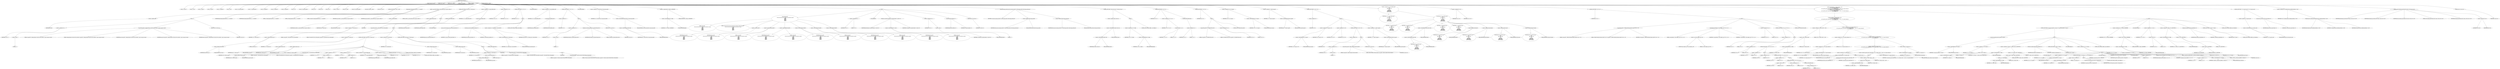 digraph hostapd_notif_assoc {  
"1000122" [label = "(METHOD,hostapd_notif_assoc)" ]
"1000123" [label = "(PARAM,hostapd_data *hapd)" ]
"1000124" [label = "(PARAM,const u8 *addr)" ]
"1000125" [label = "(PARAM,const u8 *req_ies)" ]
"1000126" [label = "(PARAM,size_t req_ies_len)" ]
"1000127" [label = "(PARAM,int reassoc)" ]
"1000128" [label = "(BLOCK,,)" ]
"1000129" [label = "(LOCAL,v10: const u8 *)" ]
"1000130" [label = "(LOCAL,v11: size_t)" ]
"1000131" [label = "(LOCAL,v12: sta_info *)" ]
"1000132" [label = "(LOCAL,v13: sta_info *)" ]
"1000133" [label = "(LOCAL,v14: unsigned int)" ]
"1000134" [label = "(LOCAL,v15: bool)" ]
"1000135" [label = "(LOCAL,v16: wpa_state_machine *)" ]
"1000136" [label = "(LOCAL,v17: wpa_authenticator *)" ]
"1000137" [label = "(LOCAL,v18: unsigned int)" ]
"1000138" [label = "(LOCAL,v19: unsigned int)" ]
"1000139" [label = "(LOCAL,v20: unsigned int)" ]
"1000140" [label = "(LOCAL,v21: int)" ]
"1000141" [label = "(LOCAL,v22: wpa_state_machine *)" ]
"1000142" [label = "(LOCAL,v23: int)" ]
"1000143" [label = "(LOCAL,v25: int)" ]
"1000144" [label = "(LOCAL,v26: u8 *)" ]
"1000145" [label = "(LOCAL,v27: const u8 *)" ]
"1000146" [label = "(LOCAL,v28: __int64)" ]
"1000147" [label = "(LOCAL,v29: wpa_state_machine *)" ]
"1000148" [label = "(LOCAL,elems: ieee802_11_elems)" ]
"1000149" [label = "(LOCAL,buf: u8 [ 1064 ])" ]
"1000150" [label = "(CONTROL_STRUCTURE,if ( !addr ),if ( !addr ))" ]
"1000151" [label = "(<operator>.logicalNot,!addr)" ]
"1000152" [label = "(IDENTIFIER,addr,!addr)" ]
"1000153" [label = "(BLOCK,,)" ]
"1000154" [label = "(<operator>.assignment,v23 = -1)" ]
"1000155" [label = "(IDENTIFIER,v23,v23 = -1)" ]
"1000156" [label = "(<operator>.minus,-1)" ]
"1000157" [label = "(LITERAL,1,-1)" ]
"1000158" [label = "(wpa_printf,wpa_printf(2, \"hostapd_notif_assoc: Skip event with no address\", req_ies, req_ies_len, reassoc))" ]
"1000159" [label = "(LITERAL,2,wpa_printf(2, \"hostapd_notif_assoc: Skip event with no address\", req_ies, req_ies_len, reassoc))" ]
"1000160" [label = "(LITERAL,\"hostapd_notif_assoc: Skip event with no address\",wpa_printf(2, \"hostapd_notif_assoc: Skip event with no address\", req_ies, req_ies_len, reassoc))" ]
"1000161" [label = "(IDENTIFIER,req_ies,wpa_printf(2, \"hostapd_notif_assoc: Skip event with no address\", req_ies, req_ies_len, reassoc))" ]
"1000162" [label = "(IDENTIFIER,req_ies_len,wpa_printf(2, \"hostapd_notif_assoc: Skip event with no address\", req_ies, req_ies_len, reassoc))" ]
"1000163" [label = "(IDENTIFIER,reassoc,wpa_printf(2, \"hostapd_notif_assoc: Skip event with no address\", req_ies, req_ies_len, reassoc))" ]
"1000164" [label = "(RETURN,return v23;,return v23;)" ]
"1000165" [label = "(IDENTIFIER,v23,return v23;)" ]
"1000166" [label = "(hostapd_logger,hostapd_logger(hapd, addr, 1u, 2, \"associated\"))" ]
"1000167" [label = "(IDENTIFIER,hapd,hostapd_logger(hapd, addr, 1u, 2, \"associated\"))" ]
"1000168" [label = "(IDENTIFIER,addr,hostapd_logger(hapd, addr, 1u, 2, \"associated\"))" ]
"1000169" [label = "(LITERAL,1u,hostapd_logger(hapd, addr, 1u, 2, \"associated\"))" ]
"1000170" [label = "(LITERAL,2,hostapd_logger(hapd, addr, 1u, 2, \"associated\"))" ]
"1000171" [label = "(LITERAL,\"associated\",hostapd_logger(hapd, addr, 1u, 2, \"associated\"))" ]
"1000172" [label = "(ieee802_11_parse_elems,ieee802_11_parse_elems(req_ies, req_ies_len, &elems, 0))" ]
"1000173" [label = "(IDENTIFIER,req_ies,ieee802_11_parse_elems(req_ies, req_ies_len, &elems, 0))" ]
"1000174" [label = "(IDENTIFIER,req_ies_len,ieee802_11_parse_elems(req_ies, req_ies_len, &elems, 0))" ]
"1000175" [label = "(<operator>.addressOf,&elems)" ]
"1000176" [label = "(IDENTIFIER,elems,ieee802_11_parse_elems(req_ies, req_ies_len, &elems, 0))" ]
"1000177" [label = "(LITERAL,0,ieee802_11_parse_elems(req_ies, req_ies_len, &elems, 0))" ]
"1000178" [label = "(CONTROL_STRUCTURE,if ( elems.wps_ie ),if ( elems.wps_ie ))" ]
"1000179" [label = "(<operator>.fieldAccess,elems.wps_ie)" ]
"1000180" [label = "(IDENTIFIER,elems,if ( elems.wps_ie ))" ]
"1000181" [label = "(FIELD_IDENTIFIER,wps_ie,wps_ie)" ]
"1000182" [label = "(BLOCK,,)" ]
"1000183" [label = "(<operator>.assignment,v10 = elems.wps_ie - 2)" ]
"1000184" [label = "(IDENTIFIER,v10,v10 = elems.wps_ie - 2)" ]
"1000185" [label = "(<operator>.subtraction,elems.wps_ie - 2)" ]
"1000186" [label = "(<operator>.fieldAccess,elems.wps_ie)" ]
"1000187" [label = "(IDENTIFIER,elems,elems.wps_ie - 2)" ]
"1000188" [label = "(FIELD_IDENTIFIER,wps_ie,wps_ie)" ]
"1000189" [label = "(LITERAL,2,elems.wps_ie - 2)" ]
"1000190" [label = "(IDENTIFIER,L,)" ]
"1000191" [label = "(wpa_printf,wpa_printf(2, \"STA included WPS IE in (Re)AssocReq\"))" ]
"1000192" [label = "(LITERAL,2,wpa_printf(2, \"STA included WPS IE in (Re)AssocReq\"))" ]
"1000193" [label = "(LITERAL,\"STA included WPS IE in (Re)AssocReq\",wpa_printf(2, \"STA included WPS IE in (Re)AssocReq\"))" ]
"1000194" [label = "(CONTROL_STRUCTURE,else,else)" ]
"1000195" [label = "(BLOCK,,)" ]
"1000196" [label = "(<operator>.assignment,v27 = elems.rsn_ie)" ]
"1000197" [label = "(IDENTIFIER,v27,v27 = elems.rsn_ie)" ]
"1000198" [label = "(<operator>.fieldAccess,elems.rsn_ie)" ]
"1000199" [label = "(IDENTIFIER,elems,v27 = elems.rsn_ie)" ]
"1000200" [label = "(FIELD_IDENTIFIER,rsn_ie,rsn_ie)" ]
"1000201" [label = "(CONTROL_STRUCTURE,if ( elems.rsn_ie ),if ( elems.rsn_ie ))" ]
"1000202" [label = "(<operator>.fieldAccess,elems.rsn_ie)" ]
"1000203" [label = "(IDENTIFIER,elems,if ( elems.rsn_ie ))" ]
"1000204" [label = "(FIELD_IDENTIFIER,rsn_ie,rsn_ie)" ]
"1000205" [label = "(BLOCK,,)" ]
"1000206" [label = "(<operator>.assignment,v28 = elems.rsn_ie_len)" ]
"1000207" [label = "(IDENTIFIER,v28,v28 = elems.rsn_ie_len)" ]
"1000208" [label = "(<operator>.fieldAccess,elems.rsn_ie_len)" ]
"1000209" [label = "(IDENTIFIER,elems,v28 = elems.rsn_ie_len)" ]
"1000210" [label = "(FIELD_IDENTIFIER,rsn_ie_len,rsn_ie_len)" ]
"1000211" [label = "(wpa_printf,wpa_printf(2, \"STA included RSN IE in (Re)AssocReq\"))" ]
"1000212" [label = "(LITERAL,2,wpa_printf(2, \"STA included RSN IE in (Re)AssocReq\"))" ]
"1000213" [label = "(LITERAL,\"STA included RSN IE in (Re)AssocReq\",wpa_printf(2, \"STA included RSN IE in (Re)AssocReq\"))" ]
"1000214" [label = "(<operator>.assignment,v10 = v27 - 2)" ]
"1000215" [label = "(IDENTIFIER,v10,v10 = v27 - 2)" ]
"1000216" [label = "(<operator>.subtraction,v27 - 2)" ]
"1000217" [label = "(IDENTIFIER,v27,v27 - 2)" ]
"1000218" [label = "(LITERAL,2,v27 - 2)" ]
"1000219" [label = "(<operator>.assignment,v11 = v28 + 2)" ]
"1000220" [label = "(IDENTIFIER,v11,v11 = v28 + 2)" ]
"1000221" [label = "(<operator>.addition,v28 + 2)" ]
"1000222" [label = "(IDENTIFIER,v28,v28 + 2)" ]
"1000223" [label = "(LITERAL,2,v28 + 2)" ]
"1000224" [label = "(<operator>.assignment,v12 = ap_get_sta(hapd, addr))" ]
"1000225" [label = "(IDENTIFIER,v12,v12 = ap_get_sta(hapd, addr))" ]
"1000226" [label = "(ap_get_sta,ap_get_sta(hapd, addr))" ]
"1000227" [label = "(IDENTIFIER,hapd,ap_get_sta(hapd, addr))" ]
"1000228" [label = "(IDENTIFIER,addr,ap_get_sta(hapd, addr))" ]
"1000229" [label = "(<operator>.assignment,v13 = v12)" ]
"1000230" [label = "(IDENTIFIER,v13,v13 = v12)" ]
"1000231" [label = "(IDENTIFIER,v12,v13 = v12)" ]
"1000232" [label = "(CONTROL_STRUCTURE,if ( v12 ),if ( v12 ))" ]
"1000233" [label = "(IDENTIFIER,v12,if ( v12 ))" ]
"1000234" [label = "(CONTROL_STRUCTURE,goto LABEL_5;,goto LABEL_5;)" ]
"1000235" [label = "(CONTROL_STRUCTURE,goto LABEL_35;,goto LABEL_35;)" ]
"1000236" [label = "(<operator>.assignment,v10 = elems.wpa_ie)" ]
"1000237" [label = "(IDENTIFIER,v10,v10 = elems.wpa_ie)" ]
"1000238" [label = "(<operator>.fieldAccess,elems.wpa_ie)" ]
"1000239" [label = "(IDENTIFIER,elems,v10 = elems.wpa_ie)" ]
"1000240" [label = "(FIELD_IDENTIFIER,wpa_ie,wpa_ie)" ]
"1000241" [label = "(CONTROL_STRUCTURE,if ( elems.wpa_ie ),if ( elems.wpa_ie ))" ]
"1000242" [label = "(<operator>.fieldAccess,elems.wpa_ie)" ]
"1000243" [label = "(IDENTIFIER,elems,if ( elems.wpa_ie ))" ]
"1000244" [label = "(FIELD_IDENTIFIER,wpa_ie,wpa_ie)" ]
"1000245" [label = "(BLOCK,,)" ]
"1000246" [label = "(<operator>.assignment,v10 = elems.wpa_ie - 2)" ]
"1000247" [label = "(IDENTIFIER,v10,v10 = elems.wpa_ie - 2)" ]
"1000248" [label = "(<operator>.subtraction,elems.wpa_ie - 2)" ]
"1000249" [label = "(<operator>.fieldAccess,elems.wpa_ie)" ]
"1000250" [label = "(IDENTIFIER,elems,elems.wpa_ie - 2)" ]
"1000251" [label = "(FIELD_IDENTIFIER,wpa_ie,wpa_ie)" ]
"1000252" [label = "(LITERAL,2,elems.wpa_ie - 2)" ]
"1000253" [label = "(IDENTIFIER,L,)" ]
"1000254" [label = "(wpa_printf,wpa_printf(2, \"STA included WPA IE in (Re)AssocReq\"))" ]
"1000255" [label = "(LITERAL,2,wpa_printf(2, \"STA included WPA IE in (Re)AssocReq\"))" ]
"1000256" [label = "(LITERAL,\"STA included WPA IE in (Re)AssocReq\",wpa_printf(2, \"STA included WPA IE in (Re)AssocReq\"))" ]
"1000257" [label = "(CONTROL_STRUCTURE,else,else)" ]
"1000258" [label = "(BLOCK,,)" ]
"1000259" [label = "(IDENTIFIER,L,)" ]
"1000260" [label = "(wpa_printf,wpa_printf(2, \"STA did not include WPS/RSN/WPA IE in (Re)AssocReq\"))" ]
"1000261" [label = "(LITERAL,2,wpa_printf(2, \"STA did not include WPS/RSN/WPA IE in (Re)AssocReq\"))" ]
"1000262" [label = "(LITERAL,\"STA did not include WPS/RSN/WPA IE in (Re)AssocReq\",wpa_printf(2, \"STA did not include WPS/RSN/WPA IE in (Re)AssocReq\"))" ]
"1000263" [label = "(<operator>.assignment,v12 = ap_get_sta(hapd, addr))" ]
"1000264" [label = "(IDENTIFIER,v12,v12 = ap_get_sta(hapd, addr))" ]
"1000265" [label = "(ap_get_sta,ap_get_sta(hapd, addr))" ]
"1000266" [label = "(IDENTIFIER,hapd,ap_get_sta(hapd, addr))" ]
"1000267" [label = "(IDENTIFIER,addr,ap_get_sta(hapd, addr))" ]
"1000268" [label = "(<operator>.assignment,v13 = v12)" ]
"1000269" [label = "(IDENTIFIER,v13,v13 = v12)" ]
"1000270" [label = "(IDENTIFIER,v12,v13 = v12)" ]
"1000271" [label = "(CONTROL_STRUCTURE,if ( v12 ),if ( v12 ))" ]
"1000272" [label = "(IDENTIFIER,v12,if ( v12 ))" ]
"1000273" [label = "(BLOCK,,)" ]
"1000274" [label = "(JUMP_TARGET,LABEL_5)" ]
"1000275" [label = "(ap_sta_no_session_timeout,ap_sta_no_session_timeout(hapd, v12))" ]
"1000276" [label = "(IDENTIFIER,hapd,ap_sta_no_session_timeout(hapd, v12))" ]
"1000277" [label = "(IDENTIFIER,v12,ap_sta_no_session_timeout(hapd, v12))" ]
"1000278" [label = "(accounting_sta_stop,accounting_sta_stop(hapd, v13))" ]
"1000279" [label = "(IDENTIFIER,hapd,accounting_sta_stop(hapd, v13))" ]
"1000280" [label = "(IDENTIFIER,v13,accounting_sta_stop(hapd, v13))" ]
"1000281" [label = "(<operator>.assignment,v13->timeout_next = STA_NULLFUNC)" ]
"1000282" [label = "(<operator>.indirectFieldAccess,v13->timeout_next)" ]
"1000283" [label = "(IDENTIFIER,v13,v13->timeout_next = STA_NULLFUNC)" ]
"1000284" [label = "(FIELD_IDENTIFIER,timeout_next,timeout_next)" ]
"1000285" [label = "(IDENTIFIER,STA_NULLFUNC,v13->timeout_next = STA_NULLFUNC)" ]
"1000286" [label = "(CONTROL_STRUCTURE,goto LABEL_6;,goto LABEL_6;)" ]
"1000287" [label = "(JUMP_TARGET,LABEL_35)" ]
"1000288" [label = "(<operator>.assignment,v13 = ap_sta_add(hapd, addr))" ]
"1000289" [label = "(IDENTIFIER,v13,v13 = ap_sta_add(hapd, addr))" ]
"1000290" [label = "(ap_sta_add,ap_sta_add(hapd, addr))" ]
"1000291" [label = "(IDENTIFIER,hapd,ap_sta_add(hapd, addr))" ]
"1000292" [label = "(IDENTIFIER,addr,ap_sta_add(hapd, addr))" ]
"1000293" [label = "(CONTROL_STRUCTURE,if ( !v13 ),if ( !v13 ))" ]
"1000294" [label = "(<operator>.logicalNot,!v13)" ]
"1000295" [label = "(IDENTIFIER,v13,!v13)" ]
"1000296" [label = "(BLOCK,,)" ]
"1000297" [label = "(<operator>.assignment,v23 = -1)" ]
"1000298" [label = "(IDENTIFIER,v23,v23 = -1)" ]
"1000299" [label = "(<operator>.minus,-1)" ]
"1000300" [label = "(LITERAL,1,-1)" ]
"1000301" [label = "(hostapd_drv_sta_disassoc,hostapd_drv_sta_disassoc(hapd, addr, 5))" ]
"1000302" [label = "(IDENTIFIER,hapd,hostapd_drv_sta_disassoc(hapd, addr, 5))" ]
"1000303" [label = "(IDENTIFIER,addr,hostapd_drv_sta_disassoc(hapd, addr, 5))" ]
"1000304" [label = "(LITERAL,5,hostapd_drv_sta_disassoc(hapd, addr, 5))" ]
"1000305" [label = "(RETURN,return v23;,return v23;)" ]
"1000306" [label = "(IDENTIFIER,v23,return v23;)" ]
"1000307" [label = "(JUMP_TARGET,LABEL_6)" ]
"1000308" [label = "(<operator>.assignment,v14 = hapd->iface->drv_max_acl_mac_addrs)" ]
"1000309" [label = "(IDENTIFIER,v14,v14 = hapd->iface->drv_max_acl_mac_addrs)" ]
"1000310" [label = "(<operator>.indirectFieldAccess,hapd->iface->drv_max_acl_mac_addrs)" ]
"1000311" [label = "(<operator>.indirectFieldAccess,hapd->iface)" ]
"1000312" [label = "(IDENTIFIER,hapd,v14 = hapd->iface->drv_max_acl_mac_addrs)" ]
"1000313" [label = "(FIELD_IDENTIFIER,iface,iface)" ]
"1000314" [label = "(FIELD_IDENTIFIER,drv_max_acl_mac_addrs,drv_max_acl_mac_addrs)" ]
"1000315" [label = "(<operators>.assignmentAnd,v13->flags &= 0xFFFECFFF)" ]
"1000316" [label = "(<operator>.indirectFieldAccess,v13->flags)" ]
"1000317" [label = "(IDENTIFIER,v13,v13->flags &= 0xFFFECFFF)" ]
"1000318" [label = "(FIELD_IDENTIFIER,flags,flags)" ]
"1000319" [label = "(LITERAL,0xFFFECFFF,v13->flags &= 0xFFFECFFF)" ]
"1000320" [label = "(BLOCK,,)" ]
"1000321" [label = "(wpa_printf,wpa_printf(\n      3,\n      \"STA %02x:%02x:%02x:%02x:%02x:%02x not allowed to connect\",\n      *addr,\n      addr[1],\n      addr[2],\n      addr[3],\n      addr[4],\n      addr[5]))" ]
"1000322" [label = "(LITERAL,3,wpa_printf(\n      3,\n      \"STA %02x:%02x:%02x:%02x:%02x:%02x not allowed to connect\",\n      *addr,\n      addr[1],\n      addr[2],\n      addr[3],\n      addr[4],\n      addr[5]))" ]
"1000323" [label = "(LITERAL,\"STA %02x:%02x:%02x:%02x:%02x:%02x not allowed to connect\",wpa_printf(\n      3,\n      \"STA %02x:%02x:%02x:%02x:%02x:%02x not allowed to connect\",\n      *addr,\n      addr[1],\n      addr[2],\n      addr[3],\n      addr[4],\n      addr[5]))" ]
"1000324" [label = "(<operator>.indirection,*addr)" ]
"1000325" [label = "(IDENTIFIER,addr,wpa_printf(\n      3,\n      \"STA %02x:%02x:%02x:%02x:%02x:%02x not allowed to connect\",\n      *addr,\n      addr[1],\n      addr[2],\n      addr[3],\n      addr[4],\n      addr[5]))" ]
"1000326" [label = "(<operator>.indirectIndexAccess,addr[1])" ]
"1000327" [label = "(IDENTIFIER,addr,wpa_printf(\n      3,\n      \"STA %02x:%02x:%02x:%02x:%02x:%02x not allowed to connect\",\n      *addr,\n      addr[1],\n      addr[2],\n      addr[3],\n      addr[4],\n      addr[5]))" ]
"1000328" [label = "(LITERAL,1,wpa_printf(\n      3,\n      \"STA %02x:%02x:%02x:%02x:%02x:%02x not allowed to connect\",\n      *addr,\n      addr[1],\n      addr[2],\n      addr[3],\n      addr[4],\n      addr[5]))" ]
"1000329" [label = "(<operator>.indirectIndexAccess,addr[2])" ]
"1000330" [label = "(IDENTIFIER,addr,wpa_printf(\n      3,\n      \"STA %02x:%02x:%02x:%02x:%02x:%02x not allowed to connect\",\n      *addr,\n      addr[1],\n      addr[2],\n      addr[3],\n      addr[4],\n      addr[5]))" ]
"1000331" [label = "(LITERAL,2,wpa_printf(\n      3,\n      \"STA %02x:%02x:%02x:%02x:%02x:%02x not allowed to connect\",\n      *addr,\n      addr[1],\n      addr[2],\n      addr[3],\n      addr[4],\n      addr[5]))" ]
"1000332" [label = "(<operator>.indirectIndexAccess,addr[3])" ]
"1000333" [label = "(IDENTIFIER,addr,wpa_printf(\n      3,\n      \"STA %02x:%02x:%02x:%02x:%02x:%02x not allowed to connect\",\n      *addr,\n      addr[1],\n      addr[2],\n      addr[3],\n      addr[4],\n      addr[5]))" ]
"1000334" [label = "(LITERAL,3,wpa_printf(\n      3,\n      \"STA %02x:%02x:%02x:%02x:%02x:%02x not allowed to connect\",\n      *addr,\n      addr[1],\n      addr[2],\n      addr[3],\n      addr[4],\n      addr[5]))" ]
"1000335" [label = "(<operator>.indirectIndexAccess,addr[4])" ]
"1000336" [label = "(IDENTIFIER,addr,wpa_printf(\n      3,\n      \"STA %02x:%02x:%02x:%02x:%02x:%02x not allowed to connect\",\n      *addr,\n      addr[1],\n      addr[2],\n      addr[3],\n      addr[4],\n      addr[5]))" ]
"1000337" [label = "(LITERAL,4,wpa_printf(\n      3,\n      \"STA %02x:%02x:%02x:%02x:%02x:%02x not allowed to connect\",\n      *addr,\n      addr[1],\n      addr[2],\n      addr[3],\n      addr[4],\n      addr[5]))" ]
"1000338" [label = "(<operator>.indirectIndexAccess,addr[5])" ]
"1000339" [label = "(IDENTIFIER,addr,wpa_printf(\n      3,\n      \"STA %02x:%02x:%02x:%02x:%02x:%02x not allowed to connect\",\n      *addr,\n      addr[1],\n      addr[2],\n      addr[3],\n      addr[4],\n      addr[5]))" ]
"1000340" [label = "(LITERAL,5,wpa_printf(\n      3,\n      \"STA %02x:%02x:%02x:%02x:%02x:%02x not allowed to connect\",\n      *addr,\n      addr[1],\n      addr[2],\n      addr[3],\n      addr[4],\n      addr[5]))" ]
"1000341" [label = "(<operator>.assignment,v25 = 1)" ]
"1000342" [label = "(IDENTIFIER,v25,v25 = 1)" ]
"1000343" [label = "(LITERAL,1,v25 = 1)" ]
"1000344" [label = "(JUMP_TARGET,fail)" ]
"1000345" [label = "(hostapd_drv_sta_disassoc,hostapd_drv_sta_disassoc(hapd, v13->addr, v25))" ]
"1000346" [label = "(IDENTIFIER,hapd,hostapd_drv_sta_disassoc(hapd, v13->addr, v25))" ]
"1000347" [label = "(<operator>.indirectFieldAccess,v13->addr)" ]
"1000348" [label = "(IDENTIFIER,v13,hostapd_drv_sta_disassoc(hapd, v13->addr, v25))" ]
"1000349" [label = "(FIELD_IDENTIFIER,addr,addr)" ]
"1000350" [label = "(IDENTIFIER,v25,hostapd_drv_sta_disassoc(hapd, v13->addr, v25))" ]
"1000351" [label = "(<operator>.assignment,v23 = -1)" ]
"1000352" [label = "(IDENTIFIER,v23,v23 = -1)" ]
"1000353" [label = "(<operator>.minus,-1)" ]
"1000354" [label = "(LITERAL,1,-1)" ]
"1000355" [label = "(ap_free_sta,ap_free_sta(hapd, v13))" ]
"1000356" [label = "(IDENTIFIER,hapd,ap_free_sta(hapd, v13))" ]
"1000357" [label = "(IDENTIFIER,v13,ap_free_sta(hapd, v13))" ]
"1000358" [label = "(RETURN,return v23;,return v23;)" ]
"1000359" [label = "(IDENTIFIER,v23,return v23;)" ]
"1000360" [label = "(ap_copy_sta_supp_op_classes,ap_copy_sta_supp_op_classes(v13, elems.supp_op_classes, elems.supp_op_classes_len))" ]
"1000361" [label = "(IDENTIFIER,v13,ap_copy_sta_supp_op_classes(v13, elems.supp_op_classes, elems.supp_op_classes_len))" ]
"1000362" [label = "(<operator>.fieldAccess,elems.supp_op_classes)" ]
"1000363" [label = "(IDENTIFIER,elems,ap_copy_sta_supp_op_classes(v13, elems.supp_op_classes, elems.supp_op_classes_len))" ]
"1000364" [label = "(FIELD_IDENTIFIER,supp_op_classes,supp_op_classes)" ]
"1000365" [label = "(<operator>.fieldAccess,elems.supp_op_classes_len)" ]
"1000366" [label = "(IDENTIFIER,elems,ap_copy_sta_supp_op_classes(v13, elems.supp_op_classes, elems.supp_op_classes_len))" ]
"1000367" [label = "(FIELD_IDENTIFIER,supp_op_classes_len,supp_op_classes_len)" ]
"1000368" [label = "(CONTROL_STRUCTURE,if ( !hapd->conf->wpa ),if ( !hapd->conf->wpa ))" ]
"1000369" [label = "(<operator>.logicalNot,!hapd->conf->wpa)" ]
"1000370" [label = "(<operator>.indirectFieldAccess,hapd->conf->wpa)" ]
"1000371" [label = "(<operator>.indirectFieldAccess,hapd->conf)" ]
"1000372" [label = "(IDENTIFIER,hapd,!hapd->conf->wpa)" ]
"1000373" [label = "(FIELD_IDENTIFIER,conf,conf)" ]
"1000374" [label = "(FIELD_IDENTIFIER,wpa,wpa)" ]
"1000375" [label = "(BLOCK,,)" ]
"1000376" [label = "(<operator>.assignment,v20 = v13->flags)" ]
"1000377" [label = "(IDENTIFIER,v20,v20 = v13->flags)" ]
"1000378" [label = "(<operator>.indirectFieldAccess,v13->flags)" ]
"1000379" [label = "(IDENTIFIER,v13,v20 = v13->flags)" ]
"1000380" [label = "(FIELD_IDENTIFIER,flags,flags)" ]
"1000381" [label = "(CONTROL_STRUCTURE,goto LABEL_17;,goto LABEL_17;)" ]
"1000382" [label = "(CONTROL_STRUCTURE,if ( v10 ),if ( v10 ))" ]
"1000383" [label = "(IDENTIFIER,v10,if ( v10 ))" ]
"1000384" [label = "(<operator>.assignment,v15 = v11 == 0)" ]
"1000385" [label = "(IDENTIFIER,v15,v15 = v11 == 0)" ]
"1000386" [label = "(<operator>.equals,v11 == 0)" ]
"1000387" [label = "(IDENTIFIER,v11,v11 == 0)" ]
"1000388" [label = "(LITERAL,0,v11 == 0)" ]
"1000389" [label = "(CONTROL_STRUCTURE,else,else)" ]
"1000390" [label = "(<operator>.assignment,v15 = 1)" ]
"1000391" [label = "(IDENTIFIER,v15,v15 = 1)" ]
"1000392" [label = "(LITERAL,1,v15 = 1)" ]
"1000393" [label = "(CONTROL_STRUCTURE,if ( v15 ),if ( v15 ))" ]
"1000394" [label = "(IDENTIFIER,v15,if ( v15 ))" ]
"1000395" [label = "(BLOCK,,)" ]
"1000396" [label = "(wpa_printf,wpa_printf(2, \"No WPA/RSN IE from STA\"))" ]
"1000397" [label = "(LITERAL,2,wpa_printf(2, \"No WPA/RSN IE from STA\"))" ]
"1000398" [label = "(LITERAL,\"No WPA/RSN IE from STA\",wpa_printf(2, \"No WPA/RSN IE from STA\"))" ]
"1000399" [label = "(<operator>.assignment,v25 = 13)" ]
"1000400" [label = "(IDENTIFIER,v25,v25 = 13)" ]
"1000401" [label = "(LITERAL,13,v25 = 13)" ]
"1000402" [label = "(CONTROL_STRUCTURE,goto fail;,goto fail;)" ]
"1000403" [label = "(<operator>.assignment,v16 = v13->wpa_sm)" ]
"1000404" [label = "(IDENTIFIER,v16,v16 = v13->wpa_sm)" ]
"1000405" [label = "(<operator>.indirectFieldAccess,v13->wpa_sm)" ]
"1000406" [label = "(IDENTIFIER,v13,v16 = v13->wpa_sm)" ]
"1000407" [label = "(FIELD_IDENTIFIER,wpa_sm,wpa_sm)" ]
"1000408" [label = "(<operator>.assignment,v17 = hapd->wpa_auth)" ]
"1000409" [label = "(IDENTIFIER,v17,v17 = hapd->wpa_auth)" ]
"1000410" [label = "(<operator>.indirectFieldAccess,hapd->wpa_auth)" ]
"1000411" [label = "(IDENTIFIER,hapd,v17 = hapd->wpa_auth)" ]
"1000412" [label = "(FIELD_IDENTIFIER,wpa_auth,wpa_auth)" ]
"1000413" [label = "(CONTROL_STRUCTURE,if ( !v16 ),if ( !v16 ))" ]
"1000414" [label = "(<operator>.logicalNot,!v16)" ]
"1000415" [label = "(IDENTIFIER,v16,!v16)" ]
"1000416" [label = "(BLOCK,,)" ]
"1000417" [label = "(<operator>.assignment,v13->wpa_sm = v29)" ]
"1000418" [label = "(<operator>.indirectFieldAccess,v13->wpa_sm)" ]
"1000419" [label = "(IDENTIFIER,v13,v13->wpa_sm = v29)" ]
"1000420" [label = "(FIELD_IDENTIFIER,wpa_sm,wpa_sm)" ]
"1000421" [label = "(IDENTIFIER,v29,v13->wpa_sm = v29)" ]
"1000422" [label = "(<operator>.assignment,v16 = v29)" ]
"1000423" [label = "(IDENTIFIER,v16,v16 = v29)" ]
"1000424" [label = "(IDENTIFIER,v29,v16 = v29)" ]
"1000425" [label = "(CONTROL_STRUCTURE,if ( !v29 ),if ( !v29 ))" ]
"1000426" [label = "(<operator>.logicalNot,!v29)" ]
"1000427" [label = "(IDENTIFIER,v29,!v29)" ]
"1000428" [label = "(BLOCK,,)" ]
"1000429" [label = "(<operator>.assignment,v23 = -1)" ]
"1000430" [label = "(IDENTIFIER,v23,v23 = -1)" ]
"1000431" [label = "(<operator>.minus,-1)" ]
"1000432" [label = "(LITERAL,1,-1)" ]
"1000433" [label = "(wpa_printf,wpa_printf(5, \"Failed to initialize WPA state machine\"))" ]
"1000434" [label = "(LITERAL,5,wpa_printf(5, \"Failed to initialize WPA state machine\"))" ]
"1000435" [label = "(LITERAL,\"Failed to initialize WPA state machine\",wpa_printf(5, \"Failed to initialize WPA state machine\"))" ]
"1000436" [label = "(RETURN,return v23;,return v23;)" ]
"1000437" [label = "(IDENTIFIER,v23,return v23;)" ]
"1000438" [label = "(<operator>.assignment,v17 = hapd->wpa_auth)" ]
"1000439" [label = "(IDENTIFIER,v17,v17 = hapd->wpa_auth)" ]
"1000440" [label = "(<operator>.indirectFieldAccess,hapd->wpa_auth)" ]
"1000441" [label = "(IDENTIFIER,hapd,v17 = hapd->wpa_auth)" ]
"1000442" [label = "(FIELD_IDENTIFIER,wpa_auth,wpa_auth)" ]
"1000443" [label = "(<operator>.assignment,v18 = wpa_validate_wpa_ie(\n          v17,\n          v16,\n          hapd->iface->freq,\n          v10,\n          v11,\n          elems.mdie,\n          elems.mdie_len,\n          elems.owe_dh,\n          elems.owe_dh_len))" ]
"1000444" [label = "(IDENTIFIER,v18,v18 = wpa_validate_wpa_ie(\n          v17,\n          v16,\n          hapd->iface->freq,\n          v10,\n          v11,\n          elems.mdie,\n          elems.mdie_len,\n          elems.owe_dh,\n          elems.owe_dh_len))" ]
"1000445" [label = "(wpa_validate_wpa_ie,wpa_validate_wpa_ie(\n          v17,\n          v16,\n          hapd->iface->freq,\n          v10,\n          v11,\n          elems.mdie,\n          elems.mdie_len,\n          elems.owe_dh,\n          elems.owe_dh_len))" ]
"1000446" [label = "(IDENTIFIER,v17,wpa_validate_wpa_ie(\n          v17,\n          v16,\n          hapd->iface->freq,\n          v10,\n          v11,\n          elems.mdie,\n          elems.mdie_len,\n          elems.owe_dh,\n          elems.owe_dh_len))" ]
"1000447" [label = "(IDENTIFIER,v16,wpa_validate_wpa_ie(\n          v17,\n          v16,\n          hapd->iface->freq,\n          v10,\n          v11,\n          elems.mdie,\n          elems.mdie_len,\n          elems.owe_dh,\n          elems.owe_dh_len))" ]
"1000448" [label = "(<operator>.indirectFieldAccess,hapd->iface->freq)" ]
"1000449" [label = "(<operator>.indirectFieldAccess,hapd->iface)" ]
"1000450" [label = "(IDENTIFIER,hapd,wpa_validate_wpa_ie(\n          v17,\n          v16,\n          hapd->iface->freq,\n          v10,\n          v11,\n          elems.mdie,\n          elems.mdie_len,\n          elems.owe_dh,\n          elems.owe_dh_len))" ]
"1000451" [label = "(FIELD_IDENTIFIER,iface,iface)" ]
"1000452" [label = "(FIELD_IDENTIFIER,freq,freq)" ]
"1000453" [label = "(IDENTIFIER,v10,wpa_validate_wpa_ie(\n          v17,\n          v16,\n          hapd->iface->freq,\n          v10,\n          v11,\n          elems.mdie,\n          elems.mdie_len,\n          elems.owe_dh,\n          elems.owe_dh_len))" ]
"1000454" [label = "(IDENTIFIER,v11,wpa_validate_wpa_ie(\n          v17,\n          v16,\n          hapd->iface->freq,\n          v10,\n          v11,\n          elems.mdie,\n          elems.mdie_len,\n          elems.owe_dh,\n          elems.owe_dh_len))" ]
"1000455" [label = "(<operator>.fieldAccess,elems.mdie)" ]
"1000456" [label = "(IDENTIFIER,elems,wpa_validate_wpa_ie(\n          v17,\n          v16,\n          hapd->iface->freq,\n          v10,\n          v11,\n          elems.mdie,\n          elems.mdie_len,\n          elems.owe_dh,\n          elems.owe_dh_len))" ]
"1000457" [label = "(FIELD_IDENTIFIER,mdie,mdie)" ]
"1000458" [label = "(<operator>.fieldAccess,elems.mdie_len)" ]
"1000459" [label = "(IDENTIFIER,elems,wpa_validate_wpa_ie(\n          v17,\n          v16,\n          hapd->iface->freq,\n          v10,\n          v11,\n          elems.mdie,\n          elems.mdie_len,\n          elems.owe_dh,\n          elems.owe_dh_len))" ]
"1000460" [label = "(FIELD_IDENTIFIER,mdie_len,mdie_len)" ]
"1000461" [label = "(<operator>.fieldAccess,elems.owe_dh)" ]
"1000462" [label = "(IDENTIFIER,elems,wpa_validate_wpa_ie(\n          v17,\n          v16,\n          hapd->iface->freq,\n          v10,\n          v11,\n          elems.mdie,\n          elems.mdie_len,\n          elems.owe_dh,\n          elems.owe_dh_len))" ]
"1000463" [label = "(FIELD_IDENTIFIER,owe_dh,owe_dh)" ]
"1000464" [label = "(<operator>.fieldAccess,elems.owe_dh_len)" ]
"1000465" [label = "(IDENTIFIER,elems,wpa_validate_wpa_ie(\n          v17,\n          v16,\n          hapd->iface->freq,\n          v10,\n          v11,\n          elems.mdie,\n          elems.mdie_len,\n          elems.owe_dh,\n          elems.owe_dh_len))" ]
"1000466" [label = "(FIELD_IDENTIFIER,owe_dh_len,owe_dh_len)" ]
"1000467" [label = "(<operator>.assignment,v19 = v18)" ]
"1000468" [label = "(IDENTIFIER,v19,v19 = v18)" ]
"1000469" [label = "(IDENTIFIER,v18,v19 = v18)" ]
"1000470" [label = "(CONTROL_STRUCTURE,if ( v18 ),if ( v18 ))" ]
"1000471" [label = "(IDENTIFIER,v18,if ( v18 ))" ]
"1000472" [label = "(BLOCK,,)" ]
"1000473" [label = "(wpa_printf,wpa_printf(2, \"WPA/RSN information element rejected? (res %u)\", v18))" ]
"1000474" [label = "(LITERAL,2,wpa_printf(2, \"WPA/RSN information element rejected? (res %u)\", v18))" ]
"1000475" [label = "(LITERAL,\"WPA/RSN information element rejected? (res %u)\",wpa_printf(2, \"WPA/RSN information element rejected? (res %u)\", v18))" ]
"1000476" [label = "(IDENTIFIER,v18,wpa_printf(2, \"WPA/RSN information element rejected? (res %u)\", v18))" ]
"1000477" [label = "(wpa_hexdump,wpa_hexdump(2, (const unsigned __int8 *)\"IE\", v10, v11))" ]
"1000478" [label = "(LITERAL,2,wpa_hexdump(2, (const unsigned __int8 *)\"IE\", v10, v11))" ]
"1000479" [label = "(<operator>.cast,(const unsigned __int8 *)\"IE\")" ]
"1000480" [label = "(UNKNOWN,const unsigned __int8 *,const unsigned __int8 *)" ]
"1000481" [label = "(LITERAL,\"IE\",(const unsigned __int8 *)\"IE\")" ]
"1000482" [label = "(IDENTIFIER,v10,wpa_hexdump(2, (const unsigned __int8 *)\"IE\", v10, v11))" ]
"1000483" [label = "(IDENTIFIER,v11,wpa_hexdump(2, (const unsigned __int8 *)\"IE\", v10, v11))" ]
"1000484" [label = "(<operator>.assignment,v25 = 18)" ]
"1000485" [label = "(IDENTIFIER,v25,v25 = 18)" ]
"1000486" [label = "(LITERAL,18,v25 = 18)" ]
"1000487" [label = "(CONTROL_STRUCTURE,if ( v19 != 2 ),if ( v19 != 2 ))" ]
"1000488" [label = "(<operator>.notEquals,v19 != 2)" ]
"1000489" [label = "(IDENTIFIER,v19,v19 != 2)" ]
"1000490" [label = "(LITERAL,2,v19 != 2)" ]
"1000491" [label = "(BLOCK,,)" ]
"1000492" [label = "(<operator>.assignment,v25 = 19)" ]
"1000493" [label = "(IDENTIFIER,v25,v25 = 19)" ]
"1000494" [label = "(LITERAL,19,v25 = 19)" ]
"1000495" [label = "(CONTROL_STRUCTURE,if ( v19 != 3 ),if ( v19 != 3 ))" ]
"1000496" [label = "(<operator>.notEquals,v19 != 3)" ]
"1000497" [label = "(IDENTIFIER,v19,v19 != 3)" ]
"1000498" [label = "(LITERAL,3,v19 != 3)" ]
"1000499" [label = "(BLOCK,,)" ]
"1000500" [label = "(<operator>.assignment,v25 = 20)" ]
"1000501" [label = "(IDENTIFIER,v25,v25 = 20)" ]
"1000502" [label = "(LITERAL,20,v25 = 20)" ]
"1000503" [label = "(CONTROL_STRUCTURE,if ( v19 != 4 ),if ( v19 != 4 ))" ]
"1000504" [label = "(<operator>.notEquals,v19 != 4)" ]
"1000505" [label = "(IDENTIFIER,v19,v19 != 4)" ]
"1000506" [label = "(LITERAL,4,v19 != 4)" ]
"1000507" [label = "(BLOCK,,)" ]
"1000508" [label = "(CONTROL_STRUCTURE,if ( v19 == 8 ),if ( v19 == 8 ))" ]
"1000509" [label = "(<operator>.equals,v19 == 8)" ]
"1000510" [label = "(IDENTIFIER,v19,v19 == 8)" ]
"1000511" [label = "(LITERAL,8,v19 == 8)" ]
"1000512" [label = "(<operator>.assignment,v25 = 24)" ]
"1000513" [label = "(IDENTIFIER,v25,v25 = 24)" ]
"1000514" [label = "(LITERAL,24,v25 = 24)" ]
"1000515" [label = "(CONTROL_STRUCTURE,else,else)" ]
"1000516" [label = "(<operator>.assignment,v25 = 13)" ]
"1000517" [label = "(IDENTIFIER,v25,v25 = 13)" ]
"1000518" [label = "(LITERAL,13,v25 = 13)" ]
"1000519" [label = "(CONTROL_STRUCTURE,goto fail;,goto fail;)" ]
"1000520" [label = "(CONTROL_STRUCTURE,if ( (v13->flags & 0x402) != 1026\n    || (v23 = v13->sa_query_timed_out) != 0\n    || v13->sa_query_count > 0\n    && ((ap_check_sa_query_timeout(hapd, v13), (v13->flags & 0x402) != 1026) || v13->sa_query_timed_out)\n    || v13->auth_alg == 2 ),if ( (v13->flags & 0x402) != 1026\n    || (v23 = v13->sa_query_timed_out) != 0\n    || v13->sa_query_count > 0\n    && ((ap_check_sa_query_timeout(hapd, v13), (v13->flags & 0x402) != 1026) || v13->sa_query_timed_out)\n    || v13->auth_alg == 2 ))" ]
"1000521" [label = "(<operator>.logicalOr,(v13->flags & 0x402) != 1026\n    || (v23 = v13->sa_query_timed_out) != 0\n    || v13->sa_query_count > 0\n    && ((ap_check_sa_query_timeout(hapd, v13), (v13->flags & 0x402) != 1026) || v13->sa_query_timed_out)\n    || v13->auth_alg == 2)" ]
"1000522" [label = "(<operator>.notEquals,(v13->flags & 0x402) != 1026)" ]
"1000523" [label = "(<operator>.and,v13->flags & 0x402)" ]
"1000524" [label = "(<operator>.indirectFieldAccess,v13->flags)" ]
"1000525" [label = "(IDENTIFIER,v13,v13->flags & 0x402)" ]
"1000526" [label = "(FIELD_IDENTIFIER,flags,flags)" ]
"1000527" [label = "(LITERAL,0x402,v13->flags & 0x402)" ]
"1000528" [label = "(LITERAL,1026,(v13->flags & 0x402) != 1026)" ]
"1000529" [label = "(<operator>.logicalOr,(v23 = v13->sa_query_timed_out) != 0\n    || v13->sa_query_count > 0\n    && ((ap_check_sa_query_timeout(hapd, v13), (v13->flags & 0x402) != 1026) || v13->sa_query_timed_out)\n    || v13->auth_alg == 2)" ]
"1000530" [label = "(<operator>.notEquals,(v23 = v13->sa_query_timed_out) != 0)" ]
"1000531" [label = "(<operator>.assignment,v23 = v13->sa_query_timed_out)" ]
"1000532" [label = "(IDENTIFIER,v23,v23 = v13->sa_query_timed_out)" ]
"1000533" [label = "(<operator>.indirectFieldAccess,v13->sa_query_timed_out)" ]
"1000534" [label = "(IDENTIFIER,v13,v23 = v13->sa_query_timed_out)" ]
"1000535" [label = "(FIELD_IDENTIFIER,sa_query_timed_out,sa_query_timed_out)" ]
"1000536" [label = "(LITERAL,0,(v23 = v13->sa_query_timed_out) != 0)" ]
"1000537" [label = "(<operator>.logicalOr,v13->sa_query_count > 0\n    && ((ap_check_sa_query_timeout(hapd, v13), (v13->flags & 0x402) != 1026) || v13->sa_query_timed_out)\n    || v13->auth_alg == 2)" ]
"1000538" [label = "(<operator>.logicalAnd,v13->sa_query_count > 0\n    && ((ap_check_sa_query_timeout(hapd, v13), (v13->flags & 0x402) != 1026) || v13->sa_query_timed_out))" ]
"1000539" [label = "(<operator>.greaterThan,v13->sa_query_count > 0)" ]
"1000540" [label = "(<operator>.indirectFieldAccess,v13->sa_query_count)" ]
"1000541" [label = "(IDENTIFIER,v13,v13->sa_query_count > 0)" ]
"1000542" [label = "(FIELD_IDENTIFIER,sa_query_count,sa_query_count)" ]
"1000543" [label = "(LITERAL,0,v13->sa_query_count > 0)" ]
"1000544" [label = "(<operator>.logicalOr,(ap_check_sa_query_timeout(hapd, v13), (v13->flags & 0x402) != 1026) || v13->sa_query_timed_out)" ]
"1000545" [label = "(BLOCK,,)" ]
"1000546" [label = "(ap_check_sa_query_timeout,ap_check_sa_query_timeout(hapd, v13))" ]
"1000547" [label = "(IDENTIFIER,hapd,ap_check_sa_query_timeout(hapd, v13))" ]
"1000548" [label = "(IDENTIFIER,v13,ap_check_sa_query_timeout(hapd, v13))" ]
"1000549" [label = "(<operator>.notEquals,(v13->flags & 0x402) != 1026)" ]
"1000550" [label = "(<operator>.and,v13->flags & 0x402)" ]
"1000551" [label = "(<operator>.indirectFieldAccess,v13->flags)" ]
"1000552" [label = "(IDENTIFIER,v13,v13->flags & 0x402)" ]
"1000553" [label = "(FIELD_IDENTIFIER,flags,flags)" ]
"1000554" [label = "(LITERAL,0x402,v13->flags & 0x402)" ]
"1000555" [label = "(LITERAL,1026,(v13->flags & 0x402) != 1026)" ]
"1000556" [label = "(<operator>.indirectFieldAccess,v13->sa_query_timed_out)" ]
"1000557" [label = "(IDENTIFIER,v13,(ap_check_sa_query_timeout(hapd, v13), (v13->flags & 0x402) != 1026) || v13->sa_query_timed_out)" ]
"1000558" [label = "(FIELD_IDENTIFIER,sa_query_timed_out,sa_query_timed_out)" ]
"1000559" [label = "(<operator>.equals,v13->auth_alg == 2)" ]
"1000560" [label = "(<operator>.indirectFieldAccess,v13->auth_alg)" ]
"1000561" [label = "(IDENTIFIER,v13,v13->auth_alg == 2)" ]
"1000562" [label = "(FIELD_IDENTIFIER,auth_alg,auth_alg)" ]
"1000563" [label = "(LITERAL,2,v13->auth_alg == 2)" ]
"1000564" [label = "(BLOCK,,)" ]
"1000565" [label = "(CONTROL_STRUCTURE,if ( wpa_auth_uses_mfp(v13->wpa_sm) ),if ( wpa_auth_uses_mfp(v13->wpa_sm) ))" ]
"1000566" [label = "(wpa_auth_uses_mfp,wpa_auth_uses_mfp(v13->wpa_sm))" ]
"1000567" [label = "(<operator>.indirectFieldAccess,v13->wpa_sm)" ]
"1000568" [label = "(IDENTIFIER,v13,wpa_auth_uses_mfp(v13->wpa_sm))" ]
"1000569" [label = "(FIELD_IDENTIFIER,wpa_sm,wpa_sm)" ]
"1000570" [label = "(BLOCK,,)" ]
"1000571" [label = "(<operator>.assignment,v21 = v13->flags & 2)" ]
"1000572" [label = "(IDENTIFIER,v21,v21 = v13->flags & 2)" ]
"1000573" [label = "(<operator>.and,v13->flags & 2)" ]
"1000574" [label = "(<operator>.indirectFieldAccess,v13->flags)" ]
"1000575" [label = "(IDENTIFIER,v13,v13->flags & 2)" ]
"1000576" [label = "(FIELD_IDENTIFIER,flags,flags)" ]
"1000577" [label = "(LITERAL,2,v13->flags & 2)" ]
"1000578" [label = "(<operator>.assignment,v13->flags = (v13->flags | 0x400) & 0xFFF7FFFF | 3)" ]
"1000579" [label = "(<operator>.indirectFieldAccess,v13->flags)" ]
"1000580" [label = "(IDENTIFIER,v13,v13->flags = (v13->flags | 0x400) & 0xFFF7FFFF | 3)" ]
"1000581" [label = "(FIELD_IDENTIFIER,flags,flags)" ]
"1000582" [label = "(<operator>.or,(v13->flags | 0x400) & 0xFFF7FFFF | 3)" ]
"1000583" [label = "(<operator>.and,(v13->flags | 0x400) & 0xFFF7FFFF)" ]
"1000584" [label = "(<operator>.or,v13->flags | 0x400)" ]
"1000585" [label = "(<operator>.indirectFieldAccess,v13->flags)" ]
"1000586" [label = "(IDENTIFIER,v13,v13->flags | 0x400)" ]
"1000587" [label = "(FIELD_IDENTIFIER,flags,flags)" ]
"1000588" [label = "(LITERAL,0x400,v13->flags | 0x400)" ]
"1000589" [label = "(LITERAL,0xFFF7FFFF,(v13->flags | 0x400) & 0xFFF7FFFF)" ]
"1000590" [label = "(LITERAL,3,(v13->flags | 0x400) & 0xFFF7FFFF | 3)" ]
"1000591" [label = "(hostapd_set_sta_flags,hostapd_set_sta_flags(hapd, v13))" ]
"1000592" [label = "(IDENTIFIER,hapd,hostapd_set_sta_flags(hapd, v13))" ]
"1000593" [label = "(IDENTIFIER,v13,hostapd_set_sta_flags(hapd, v13))" ]
"1000594" [label = "(CONTROL_STRUCTURE,if ( reassoc ),if ( reassoc ))" ]
"1000595" [label = "(IDENTIFIER,reassoc,if ( reassoc ))" ]
"1000596" [label = "(BLOCK,,)" ]
"1000597" [label = "(JUMP_TARGET,LABEL_18)" ]
"1000598" [label = "(<operator>.assignment,v22 = v13->wpa_sm)" ]
"1000599" [label = "(IDENTIFIER,v22,v22 = v13->wpa_sm)" ]
"1000600" [label = "(<operator>.indirectFieldAccess,v13->wpa_sm)" ]
"1000601" [label = "(IDENTIFIER,v13,v22 = v13->wpa_sm)" ]
"1000602" [label = "(FIELD_IDENTIFIER,wpa_sm,wpa_sm)" ]
"1000603" [label = "(CONTROL_STRUCTURE,if ( v13->auth_alg == 2 ),if ( v13->auth_alg == 2 ))" ]
"1000604" [label = "(<operator>.equals,v13->auth_alg == 2)" ]
"1000605" [label = "(<operator>.indirectFieldAccess,v13->auth_alg)" ]
"1000606" [label = "(IDENTIFIER,v13,v13->auth_alg == 2)" ]
"1000607" [label = "(FIELD_IDENTIFIER,auth_alg,auth_alg)" ]
"1000608" [label = "(LITERAL,2,v13->auth_alg == 2)" ]
"1000609" [label = "(BLOCK,,)" ]
"1000610" [label = "(wpa_auth_sm_event,wpa_auth_sm_event(v22, WPA_ASSOC_FT))" ]
"1000611" [label = "(IDENTIFIER,v22,wpa_auth_sm_event(v22, WPA_ASSOC_FT))" ]
"1000612" [label = "(IDENTIFIER,WPA_ASSOC_FT,wpa_auth_sm_event(v22, WPA_ASSOC_FT))" ]
"1000613" [label = "(CONTROL_STRUCTURE,goto LABEL_20;,goto LABEL_20;)" ]
"1000614" [label = "(JUMP_TARGET,LABEL_19)" ]
"1000615" [label = "(wpa_auth_sm_event,wpa_auth_sm_event(v22, WPA_ASSOC))" ]
"1000616" [label = "(IDENTIFIER,v22,wpa_auth_sm_event(v22, WPA_ASSOC))" ]
"1000617" [label = "(IDENTIFIER,WPA_ASSOC,wpa_auth_sm_event(v22, WPA_ASSOC))" ]
"1000618" [label = "(JUMP_TARGET,LABEL_20)" ]
"1000619" [label = "(<operator>.assignment,v23 = 0)" ]
"1000620" [label = "(IDENTIFIER,v23,v23 = 0)" ]
"1000621" [label = "(LITERAL,0,v23 = 0)" ]
"1000622" [label = "(hostapd_new_assoc_sta,hostapd_new_assoc_sta(hapd, v13, v21 != 0))" ]
"1000623" [label = "(IDENTIFIER,hapd,hostapd_new_assoc_sta(hapd, v13, v21 != 0))" ]
"1000624" [label = "(IDENTIFIER,v13,hostapd_new_assoc_sta(hapd, v13, v21 != 0))" ]
"1000625" [label = "(<operator>.notEquals,v21 != 0)" ]
"1000626" [label = "(IDENTIFIER,v21,v21 != 0)" ]
"1000627" [label = "(LITERAL,0,v21 != 0)" ]
"1000628" [label = "(ieee802_1x_notify_port_enabled,ieee802_1x_notify_port_enabled(v13->eapol_sm, 1))" ]
"1000629" [label = "(<operator>.indirectFieldAccess,v13->eapol_sm)" ]
"1000630" [label = "(IDENTIFIER,v13,ieee802_1x_notify_port_enabled(v13->eapol_sm, 1))" ]
"1000631" [label = "(FIELD_IDENTIFIER,eapol_sm,eapol_sm)" ]
"1000632" [label = "(LITERAL,1,ieee802_1x_notify_port_enabled(v13->eapol_sm, 1))" ]
"1000633" [label = "(RETURN,return v23;,return v23;)" ]
"1000634" [label = "(IDENTIFIER,v23,return v23;)" ]
"1000635" [label = "(JUMP_TARGET,LABEL_26)" ]
"1000636" [label = "(<operator>.assignment,v22 = v13->wpa_sm)" ]
"1000637" [label = "(IDENTIFIER,v22,v22 = v13->wpa_sm)" ]
"1000638" [label = "(<operator>.indirectFieldAccess,v13->wpa_sm)" ]
"1000639" [label = "(IDENTIFIER,v13,v22 = v13->wpa_sm)" ]
"1000640" [label = "(FIELD_IDENTIFIER,wpa_sm,wpa_sm)" ]
"1000641" [label = "(CONTROL_STRUCTURE,goto LABEL_19;,goto LABEL_19;)" ]
"1000642" [label = "(<operator>.assignment,v20 = v13->flags & 0xFFFFFBFF)" ]
"1000643" [label = "(IDENTIFIER,v20,v20 = v13->flags & 0xFFFFFBFF)" ]
"1000644" [label = "(<operator>.and,v13->flags & 0xFFFFFBFF)" ]
"1000645" [label = "(<operator>.indirectFieldAccess,v13->flags)" ]
"1000646" [label = "(IDENTIFIER,v13,v13->flags & 0xFFFFFBFF)" ]
"1000647" [label = "(FIELD_IDENTIFIER,flags,flags)" ]
"1000648" [label = "(LITERAL,0xFFFFFBFF,v13->flags & 0xFFFFFBFF)" ]
"1000649" [label = "(JUMP_TARGET,LABEL_17)" ]
"1000650" [label = "(<operator>.assignment,v21 = v20 & 2)" ]
"1000651" [label = "(IDENTIFIER,v21,v21 = v20 & 2)" ]
"1000652" [label = "(<operator>.and,v20 & 2)" ]
"1000653" [label = "(IDENTIFIER,v20,v20 & 2)" ]
"1000654" [label = "(LITERAL,2,v20 & 2)" ]
"1000655" [label = "(<operator>.assignment,v13->flags = v20 & 0xFFF7FFFF | 3)" ]
"1000656" [label = "(<operator>.indirectFieldAccess,v13->flags)" ]
"1000657" [label = "(IDENTIFIER,v13,v13->flags = v20 & 0xFFF7FFFF | 3)" ]
"1000658" [label = "(FIELD_IDENTIFIER,flags,flags)" ]
"1000659" [label = "(<operator>.or,v20 & 0xFFF7FFFF | 3)" ]
"1000660" [label = "(<operator>.and,v20 & 0xFFF7FFFF)" ]
"1000661" [label = "(IDENTIFIER,v20,v20 & 0xFFF7FFFF)" ]
"1000662" [label = "(LITERAL,0xFFF7FFFF,v20 & 0xFFF7FFFF)" ]
"1000663" [label = "(LITERAL,3,v20 & 0xFFF7FFFF | 3)" ]
"1000664" [label = "(hostapd_set_sta_flags,hostapd_set_sta_flags(hapd, v13))" ]
"1000665" [label = "(IDENTIFIER,hapd,hostapd_set_sta_flags(hapd, v13))" ]
"1000666" [label = "(IDENTIFIER,v13,hostapd_set_sta_flags(hapd, v13))" ]
"1000667" [label = "(CONTROL_STRUCTURE,if ( reassoc ),if ( reassoc ))" ]
"1000668" [label = "(IDENTIFIER,reassoc,if ( reassoc ))" ]
"1000669" [label = "(CONTROL_STRUCTURE,goto LABEL_18;,goto LABEL_18;)" ]
"1000670" [label = "(CONTROL_STRUCTURE,goto LABEL_26;,goto LABEL_26;)" ]
"1000671" [label = "(CONTROL_STRUCTURE,if ( !v13->sa_query_count ),if ( !v13->sa_query_count ))" ]
"1000672" [label = "(<operator>.logicalNot,!v13->sa_query_count)" ]
"1000673" [label = "(<operator>.indirectFieldAccess,v13->sa_query_count)" ]
"1000674" [label = "(IDENTIFIER,v13,!v13->sa_query_count)" ]
"1000675" [label = "(FIELD_IDENTIFIER,sa_query_count,sa_query_count)" ]
"1000676" [label = "(ap_sta_start_sa_query,ap_sta_start_sa_query(hapd, v13))" ]
"1000677" [label = "(IDENTIFIER,hapd,ap_sta_start_sa_query(hapd, v13))" ]
"1000678" [label = "(IDENTIFIER,v13,ap_sta_start_sa_query(hapd, v13))" ]
"1000679" [label = "(<operator>.assignment,v26 = hostapd_eid_assoc_comeback_time(hapd, v13, buf))" ]
"1000680" [label = "(IDENTIFIER,v26,v26 = hostapd_eid_assoc_comeback_time(hapd, v13, buf))" ]
"1000681" [label = "(hostapd_eid_assoc_comeback_time,hostapd_eid_assoc_comeback_time(hapd, v13, buf))" ]
"1000682" [label = "(IDENTIFIER,hapd,hostapd_eid_assoc_comeback_time(hapd, v13, buf))" ]
"1000683" [label = "(IDENTIFIER,v13,hostapd_eid_assoc_comeback_time(hapd, v13, buf))" ]
"1000684" [label = "(IDENTIFIER,buf,hostapd_eid_assoc_comeback_time(hapd, v13, buf))" ]
"1000685" [label = "(hostapd_sta_assoc,hostapd_sta_assoc(hapd, addr, reassoc, 0x1Eu, buf, v26 - buf))" ]
"1000686" [label = "(IDENTIFIER,hapd,hostapd_sta_assoc(hapd, addr, reassoc, 0x1Eu, buf, v26 - buf))" ]
"1000687" [label = "(IDENTIFIER,addr,hostapd_sta_assoc(hapd, addr, reassoc, 0x1Eu, buf, v26 - buf))" ]
"1000688" [label = "(IDENTIFIER,reassoc,hostapd_sta_assoc(hapd, addr, reassoc, 0x1Eu, buf, v26 - buf))" ]
"1000689" [label = "(LITERAL,0x1Eu,hostapd_sta_assoc(hapd, addr, reassoc, 0x1Eu, buf, v26 - buf))" ]
"1000690" [label = "(IDENTIFIER,buf,hostapd_sta_assoc(hapd, addr, reassoc, 0x1Eu, buf, v26 - buf))" ]
"1000691" [label = "(<operator>.subtraction,v26 - buf)" ]
"1000692" [label = "(IDENTIFIER,v26,v26 - buf)" ]
"1000693" [label = "(IDENTIFIER,buf,v26 - buf)" ]
"1000694" [label = "(RETURN,return v23;,return v23;)" ]
"1000695" [label = "(IDENTIFIER,v23,return v23;)" ]
"1000696" [label = "(METHOD_RETURN,int __fastcall)" ]
  "1000122" -> "1000123" 
  "1000122" -> "1000124" 
  "1000122" -> "1000125" 
  "1000122" -> "1000126" 
  "1000122" -> "1000127" 
  "1000122" -> "1000128" 
  "1000122" -> "1000696" 
  "1000128" -> "1000129" 
  "1000128" -> "1000130" 
  "1000128" -> "1000131" 
  "1000128" -> "1000132" 
  "1000128" -> "1000133" 
  "1000128" -> "1000134" 
  "1000128" -> "1000135" 
  "1000128" -> "1000136" 
  "1000128" -> "1000137" 
  "1000128" -> "1000138" 
  "1000128" -> "1000139" 
  "1000128" -> "1000140" 
  "1000128" -> "1000141" 
  "1000128" -> "1000142" 
  "1000128" -> "1000143" 
  "1000128" -> "1000144" 
  "1000128" -> "1000145" 
  "1000128" -> "1000146" 
  "1000128" -> "1000147" 
  "1000128" -> "1000148" 
  "1000128" -> "1000149" 
  "1000128" -> "1000150" 
  "1000128" -> "1000166" 
  "1000128" -> "1000172" 
  "1000128" -> "1000178" 
  "1000128" -> "1000263" 
  "1000128" -> "1000268" 
  "1000128" -> "1000271" 
  "1000128" -> "1000287" 
  "1000128" -> "1000288" 
  "1000128" -> "1000293" 
  "1000128" -> "1000307" 
  "1000128" -> "1000308" 
  "1000128" -> "1000315" 
  "1000128" -> "1000320" 
  "1000128" -> "1000360" 
  "1000128" -> "1000368" 
  "1000128" -> "1000382" 
  "1000128" -> "1000393" 
  "1000128" -> "1000403" 
  "1000128" -> "1000408" 
  "1000128" -> "1000413" 
  "1000128" -> "1000443" 
  "1000128" -> "1000467" 
  "1000128" -> "1000470" 
  "1000128" -> "1000520" 
  "1000128" -> "1000671" 
  "1000128" -> "1000679" 
  "1000128" -> "1000685" 
  "1000128" -> "1000694" 
  "1000150" -> "1000151" 
  "1000150" -> "1000153" 
  "1000151" -> "1000152" 
  "1000153" -> "1000154" 
  "1000153" -> "1000158" 
  "1000153" -> "1000164" 
  "1000154" -> "1000155" 
  "1000154" -> "1000156" 
  "1000156" -> "1000157" 
  "1000158" -> "1000159" 
  "1000158" -> "1000160" 
  "1000158" -> "1000161" 
  "1000158" -> "1000162" 
  "1000158" -> "1000163" 
  "1000164" -> "1000165" 
  "1000166" -> "1000167" 
  "1000166" -> "1000168" 
  "1000166" -> "1000169" 
  "1000166" -> "1000170" 
  "1000166" -> "1000171" 
  "1000172" -> "1000173" 
  "1000172" -> "1000174" 
  "1000172" -> "1000175" 
  "1000172" -> "1000177" 
  "1000175" -> "1000176" 
  "1000178" -> "1000179" 
  "1000178" -> "1000182" 
  "1000178" -> "1000194" 
  "1000179" -> "1000180" 
  "1000179" -> "1000181" 
  "1000182" -> "1000183" 
  "1000182" -> "1000190" 
  "1000182" -> "1000191" 
  "1000183" -> "1000184" 
  "1000183" -> "1000185" 
  "1000185" -> "1000186" 
  "1000185" -> "1000189" 
  "1000186" -> "1000187" 
  "1000186" -> "1000188" 
  "1000191" -> "1000192" 
  "1000191" -> "1000193" 
  "1000194" -> "1000195" 
  "1000195" -> "1000196" 
  "1000195" -> "1000201" 
  "1000195" -> "1000236" 
  "1000195" -> "1000241" 
  "1000196" -> "1000197" 
  "1000196" -> "1000198" 
  "1000198" -> "1000199" 
  "1000198" -> "1000200" 
  "1000201" -> "1000202" 
  "1000201" -> "1000205" 
  "1000202" -> "1000203" 
  "1000202" -> "1000204" 
  "1000205" -> "1000206" 
  "1000205" -> "1000211" 
  "1000205" -> "1000214" 
  "1000205" -> "1000219" 
  "1000205" -> "1000224" 
  "1000205" -> "1000229" 
  "1000205" -> "1000232" 
  "1000205" -> "1000235" 
  "1000206" -> "1000207" 
  "1000206" -> "1000208" 
  "1000208" -> "1000209" 
  "1000208" -> "1000210" 
  "1000211" -> "1000212" 
  "1000211" -> "1000213" 
  "1000214" -> "1000215" 
  "1000214" -> "1000216" 
  "1000216" -> "1000217" 
  "1000216" -> "1000218" 
  "1000219" -> "1000220" 
  "1000219" -> "1000221" 
  "1000221" -> "1000222" 
  "1000221" -> "1000223" 
  "1000224" -> "1000225" 
  "1000224" -> "1000226" 
  "1000226" -> "1000227" 
  "1000226" -> "1000228" 
  "1000229" -> "1000230" 
  "1000229" -> "1000231" 
  "1000232" -> "1000233" 
  "1000232" -> "1000234" 
  "1000236" -> "1000237" 
  "1000236" -> "1000238" 
  "1000238" -> "1000239" 
  "1000238" -> "1000240" 
  "1000241" -> "1000242" 
  "1000241" -> "1000245" 
  "1000241" -> "1000257" 
  "1000242" -> "1000243" 
  "1000242" -> "1000244" 
  "1000245" -> "1000246" 
  "1000245" -> "1000253" 
  "1000245" -> "1000254" 
  "1000246" -> "1000247" 
  "1000246" -> "1000248" 
  "1000248" -> "1000249" 
  "1000248" -> "1000252" 
  "1000249" -> "1000250" 
  "1000249" -> "1000251" 
  "1000254" -> "1000255" 
  "1000254" -> "1000256" 
  "1000257" -> "1000258" 
  "1000258" -> "1000259" 
  "1000258" -> "1000260" 
  "1000260" -> "1000261" 
  "1000260" -> "1000262" 
  "1000263" -> "1000264" 
  "1000263" -> "1000265" 
  "1000265" -> "1000266" 
  "1000265" -> "1000267" 
  "1000268" -> "1000269" 
  "1000268" -> "1000270" 
  "1000271" -> "1000272" 
  "1000271" -> "1000273" 
  "1000273" -> "1000274" 
  "1000273" -> "1000275" 
  "1000273" -> "1000278" 
  "1000273" -> "1000281" 
  "1000273" -> "1000286" 
  "1000275" -> "1000276" 
  "1000275" -> "1000277" 
  "1000278" -> "1000279" 
  "1000278" -> "1000280" 
  "1000281" -> "1000282" 
  "1000281" -> "1000285" 
  "1000282" -> "1000283" 
  "1000282" -> "1000284" 
  "1000288" -> "1000289" 
  "1000288" -> "1000290" 
  "1000290" -> "1000291" 
  "1000290" -> "1000292" 
  "1000293" -> "1000294" 
  "1000293" -> "1000296" 
  "1000294" -> "1000295" 
  "1000296" -> "1000297" 
  "1000296" -> "1000301" 
  "1000296" -> "1000305" 
  "1000297" -> "1000298" 
  "1000297" -> "1000299" 
  "1000299" -> "1000300" 
  "1000301" -> "1000302" 
  "1000301" -> "1000303" 
  "1000301" -> "1000304" 
  "1000305" -> "1000306" 
  "1000308" -> "1000309" 
  "1000308" -> "1000310" 
  "1000310" -> "1000311" 
  "1000310" -> "1000314" 
  "1000311" -> "1000312" 
  "1000311" -> "1000313" 
  "1000315" -> "1000316" 
  "1000315" -> "1000319" 
  "1000316" -> "1000317" 
  "1000316" -> "1000318" 
  "1000320" -> "1000321" 
  "1000320" -> "1000341" 
  "1000320" -> "1000344" 
  "1000320" -> "1000345" 
  "1000320" -> "1000351" 
  "1000320" -> "1000355" 
  "1000320" -> "1000358" 
  "1000321" -> "1000322" 
  "1000321" -> "1000323" 
  "1000321" -> "1000324" 
  "1000321" -> "1000326" 
  "1000321" -> "1000329" 
  "1000321" -> "1000332" 
  "1000321" -> "1000335" 
  "1000321" -> "1000338" 
  "1000324" -> "1000325" 
  "1000326" -> "1000327" 
  "1000326" -> "1000328" 
  "1000329" -> "1000330" 
  "1000329" -> "1000331" 
  "1000332" -> "1000333" 
  "1000332" -> "1000334" 
  "1000335" -> "1000336" 
  "1000335" -> "1000337" 
  "1000338" -> "1000339" 
  "1000338" -> "1000340" 
  "1000341" -> "1000342" 
  "1000341" -> "1000343" 
  "1000345" -> "1000346" 
  "1000345" -> "1000347" 
  "1000345" -> "1000350" 
  "1000347" -> "1000348" 
  "1000347" -> "1000349" 
  "1000351" -> "1000352" 
  "1000351" -> "1000353" 
  "1000353" -> "1000354" 
  "1000355" -> "1000356" 
  "1000355" -> "1000357" 
  "1000358" -> "1000359" 
  "1000360" -> "1000361" 
  "1000360" -> "1000362" 
  "1000360" -> "1000365" 
  "1000362" -> "1000363" 
  "1000362" -> "1000364" 
  "1000365" -> "1000366" 
  "1000365" -> "1000367" 
  "1000368" -> "1000369" 
  "1000368" -> "1000375" 
  "1000369" -> "1000370" 
  "1000370" -> "1000371" 
  "1000370" -> "1000374" 
  "1000371" -> "1000372" 
  "1000371" -> "1000373" 
  "1000375" -> "1000376" 
  "1000375" -> "1000381" 
  "1000376" -> "1000377" 
  "1000376" -> "1000378" 
  "1000378" -> "1000379" 
  "1000378" -> "1000380" 
  "1000382" -> "1000383" 
  "1000382" -> "1000384" 
  "1000382" -> "1000389" 
  "1000384" -> "1000385" 
  "1000384" -> "1000386" 
  "1000386" -> "1000387" 
  "1000386" -> "1000388" 
  "1000389" -> "1000390" 
  "1000390" -> "1000391" 
  "1000390" -> "1000392" 
  "1000393" -> "1000394" 
  "1000393" -> "1000395" 
  "1000395" -> "1000396" 
  "1000395" -> "1000399" 
  "1000395" -> "1000402" 
  "1000396" -> "1000397" 
  "1000396" -> "1000398" 
  "1000399" -> "1000400" 
  "1000399" -> "1000401" 
  "1000403" -> "1000404" 
  "1000403" -> "1000405" 
  "1000405" -> "1000406" 
  "1000405" -> "1000407" 
  "1000408" -> "1000409" 
  "1000408" -> "1000410" 
  "1000410" -> "1000411" 
  "1000410" -> "1000412" 
  "1000413" -> "1000414" 
  "1000413" -> "1000416" 
  "1000414" -> "1000415" 
  "1000416" -> "1000417" 
  "1000416" -> "1000422" 
  "1000416" -> "1000425" 
  "1000416" -> "1000438" 
  "1000417" -> "1000418" 
  "1000417" -> "1000421" 
  "1000418" -> "1000419" 
  "1000418" -> "1000420" 
  "1000422" -> "1000423" 
  "1000422" -> "1000424" 
  "1000425" -> "1000426" 
  "1000425" -> "1000428" 
  "1000426" -> "1000427" 
  "1000428" -> "1000429" 
  "1000428" -> "1000433" 
  "1000428" -> "1000436" 
  "1000429" -> "1000430" 
  "1000429" -> "1000431" 
  "1000431" -> "1000432" 
  "1000433" -> "1000434" 
  "1000433" -> "1000435" 
  "1000436" -> "1000437" 
  "1000438" -> "1000439" 
  "1000438" -> "1000440" 
  "1000440" -> "1000441" 
  "1000440" -> "1000442" 
  "1000443" -> "1000444" 
  "1000443" -> "1000445" 
  "1000445" -> "1000446" 
  "1000445" -> "1000447" 
  "1000445" -> "1000448" 
  "1000445" -> "1000453" 
  "1000445" -> "1000454" 
  "1000445" -> "1000455" 
  "1000445" -> "1000458" 
  "1000445" -> "1000461" 
  "1000445" -> "1000464" 
  "1000448" -> "1000449" 
  "1000448" -> "1000452" 
  "1000449" -> "1000450" 
  "1000449" -> "1000451" 
  "1000455" -> "1000456" 
  "1000455" -> "1000457" 
  "1000458" -> "1000459" 
  "1000458" -> "1000460" 
  "1000461" -> "1000462" 
  "1000461" -> "1000463" 
  "1000464" -> "1000465" 
  "1000464" -> "1000466" 
  "1000467" -> "1000468" 
  "1000467" -> "1000469" 
  "1000470" -> "1000471" 
  "1000470" -> "1000472" 
  "1000472" -> "1000473" 
  "1000472" -> "1000477" 
  "1000472" -> "1000484" 
  "1000472" -> "1000487" 
  "1000472" -> "1000519" 
  "1000473" -> "1000474" 
  "1000473" -> "1000475" 
  "1000473" -> "1000476" 
  "1000477" -> "1000478" 
  "1000477" -> "1000479" 
  "1000477" -> "1000482" 
  "1000477" -> "1000483" 
  "1000479" -> "1000480" 
  "1000479" -> "1000481" 
  "1000484" -> "1000485" 
  "1000484" -> "1000486" 
  "1000487" -> "1000488" 
  "1000487" -> "1000491" 
  "1000488" -> "1000489" 
  "1000488" -> "1000490" 
  "1000491" -> "1000492" 
  "1000491" -> "1000495" 
  "1000492" -> "1000493" 
  "1000492" -> "1000494" 
  "1000495" -> "1000496" 
  "1000495" -> "1000499" 
  "1000496" -> "1000497" 
  "1000496" -> "1000498" 
  "1000499" -> "1000500" 
  "1000499" -> "1000503" 
  "1000500" -> "1000501" 
  "1000500" -> "1000502" 
  "1000503" -> "1000504" 
  "1000503" -> "1000507" 
  "1000504" -> "1000505" 
  "1000504" -> "1000506" 
  "1000507" -> "1000508" 
  "1000508" -> "1000509" 
  "1000508" -> "1000512" 
  "1000508" -> "1000515" 
  "1000509" -> "1000510" 
  "1000509" -> "1000511" 
  "1000512" -> "1000513" 
  "1000512" -> "1000514" 
  "1000515" -> "1000516" 
  "1000516" -> "1000517" 
  "1000516" -> "1000518" 
  "1000520" -> "1000521" 
  "1000520" -> "1000564" 
  "1000521" -> "1000522" 
  "1000521" -> "1000529" 
  "1000522" -> "1000523" 
  "1000522" -> "1000528" 
  "1000523" -> "1000524" 
  "1000523" -> "1000527" 
  "1000524" -> "1000525" 
  "1000524" -> "1000526" 
  "1000529" -> "1000530" 
  "1000529" -> "1000537" 
  "1000530" -> "1000531" 
  "1000530" -> "1000536" 
  "1000531" -> "1000532" 
  "1000531" -> "1000533" 
  "1000533" -> "1000534" 
  "1000533" -> "1000535" 
  "1000537" -> "1000538" 
  "1000537" -> "1000559" 
  "1000538" -> "1000539" 
  "1000538" -> "1000544" 
  "1000539" -> "1000540" 
  "1000539" -> "1000543" 
  "1000540" -> "1000541" 
  "1000540" -> "1000542" 
  "1000544" -> "1000545" 
  "1000544" -> "1000556" 
  "1000545" -> "1000546" 
  "1000545" -> "1000549" 
  "1000546" -> "1000547" 
  "1000546" -> "1000548" 
  "1000549" -> "1000550" 
  "1000549" -> "1000555" 
  "1000550" -> "1000551" 
  "1000550" -> "1000554" 
  "1000551" -> "1000552" 
  "1000551" -> "1000553" 
  "1000556" -> "1000557" 
  "1000556" -> "1000558" 
  "1000559" -> "1000560" 
  "1000559" -> "1000563" 
  "1000560" -> "1000561" 
  "1000560" -> "1000562" 
  "1000564" -> "1000565" 
  "1000564" -> "1000642" 
  "1000564" -> "1000649" 
  "1000564" -> "1000650" 
  "1000564" -> "1000655" 
  "1000564" -> "1000664" 
  "1000564" -> "1000667" 
  "1000564" -> "1000670" 
  "1000565" -> "1000566" 
  "1000565" -> "1000570" 
  "1000566" -> "1000567" 
  "1000567" -> "1000568" 
  "1000567" -> "1000569" 
  "1000570" -> "1000571" 
  "1000570" -> "1000578" 
  "1000570" -> "1000591" 
  "1000570" -> "1000594" 
  "1000570" -> "1000635" 
  "1000570" -> "1000636" 
  "1000570" -> "1000641" 
  "1000571" -> "1000572" 
  "1000571" -> "1000573" 
  "1000573" -> "1000574" 
  "1000573" -> "1000577" 
  "1000574" -> "1000575" 
  "1000574" -> "1000576" 
  "1000578" -> "1000579" 
  "1000578" -> "1000582" 
  "1000579" -> "1000580" 
  "1000579" -> "1000581" 
  "1000582" -> "1000583" 
  "1000582" -> "1000590" 
  "1000583" -> "1000584" 
  "1000583" -> "1000589" 
  "1000584" -> "1000585" 
  "1000584" -> "1000588" 
  "1000585" -> "1000586" 
  "1000585" -> "1000587" 
  "1000591" -> "1000592" 
  "1000591" -> "1000593" 
  "1000594" -> "1000595" 
  "1000594" -> "1000596" 
  "1000596" -> "1000597" 
  "1000596" -> "1000598" 
  "1000596" -> "1000603" 
  "1000596" -> "1000614" 
  "1000596" -> "1000615" 
  "1000596" -> "1000618" 
  "1000596" -> "1000619" 
  "1000596" -> "1000622" 
  "1000596" -> "1000628" 
  "1000596" -> "1000633" 
  "1000598" -> "1000599" 
  "1000598" -> "1000600" 
  "1000600" -> "1000601" 
  "1000600" -> "1000602" 
  "1000603" -> "1000604" 
  "1000603" -> "1000609" 
  "1000604" -> "1000605" 
  "1000604" -> "1000608" 
  "1000605" -> "1000606" 
  "1000605" -> "1000607" 
  "1000609" -> "1000610" 
  "1000609" -> "1000613" 
  "1000610" -> "1000611" 
  "1000610" -> "1000612" 
  "1000615" -> "1000616" 
  "1000615" -> "1000617" 
  "1000619" -> "1000620" 
  "1000619" -> "1000621" 
  "1000622" -> "1000623" 
  "1000622" -> "1000624" 
  "1000622" -> "1000625" 
  "1000625" -> "1000626" 
  "1000625" -> "1000627" 
  "1000628" -> "1000629" 
  "1000628" -> "1000632" 
  "1000629" -> "1000630" 
  "1000629" -> "1000631" 
  "1000633" -> "1000634" 
  "1000636" -> "1000637" 
  "1000636" -> "1000638" 
  "1000638" -> "1000639" 
  "1000638" -> "1000640" 
  "1000642" -> "1000643" 
  "1000642" -> "1000644" 
  "1000644" -> "1000645" 
  "1000644" -> "1000648" 
  "1000645" -> "1000646" 
  "1000645" -> "1000647" 
  "1000650" -> "1000651" 
  "1000650" -> "1000652" 
  "1000652" -> "1000653" 
  "1000652" -> "1000654" 
  "1000655" -> "1000656" 
  "1000655" -> "1000659" 
  "1000656" -> "1000657" 
  "1000656" -> "1000658" 
  "1000659" -> "1000660" 
  "1000659" -> "1000663" 
  "1000660" -> "1000661" 
  "1000660" -> "1000662" 
  "1000664" -> "1000665" 
  "1000664" -> "1000666" 
  "1000667" -> "1000668" 
  "1000667" -> "1000669" 
  "1000671" -> "1000672" 
  "1000671" -> "1000676" 
  "1000672" -> "1000673" 
  "1000673" -> "1000674" 
  "1000673" -> "1000675" 
  "1000676" -> "1000677" 
  "1000676" -> "1000678" 
  "1000679" -> "1000680" 
  "1000679" -> "1000681" 
  "1000681" -> "1000682" 
  "1000681" -> "1000683" 
  "1000681" -> "1000684" 
  "1000685" -> "1000686" 
  "1000685" -> "1000687" 
  "1000685" -> "1000688" 
  "1000685" -> "1000689" 
  "1000685" -> "1000690" 
  "1000685" -> "1000691" 
  "1000691" -> "1000692" 
  "1000691" -> "1000693" 
  "1000694" -> "1000695" 
}
